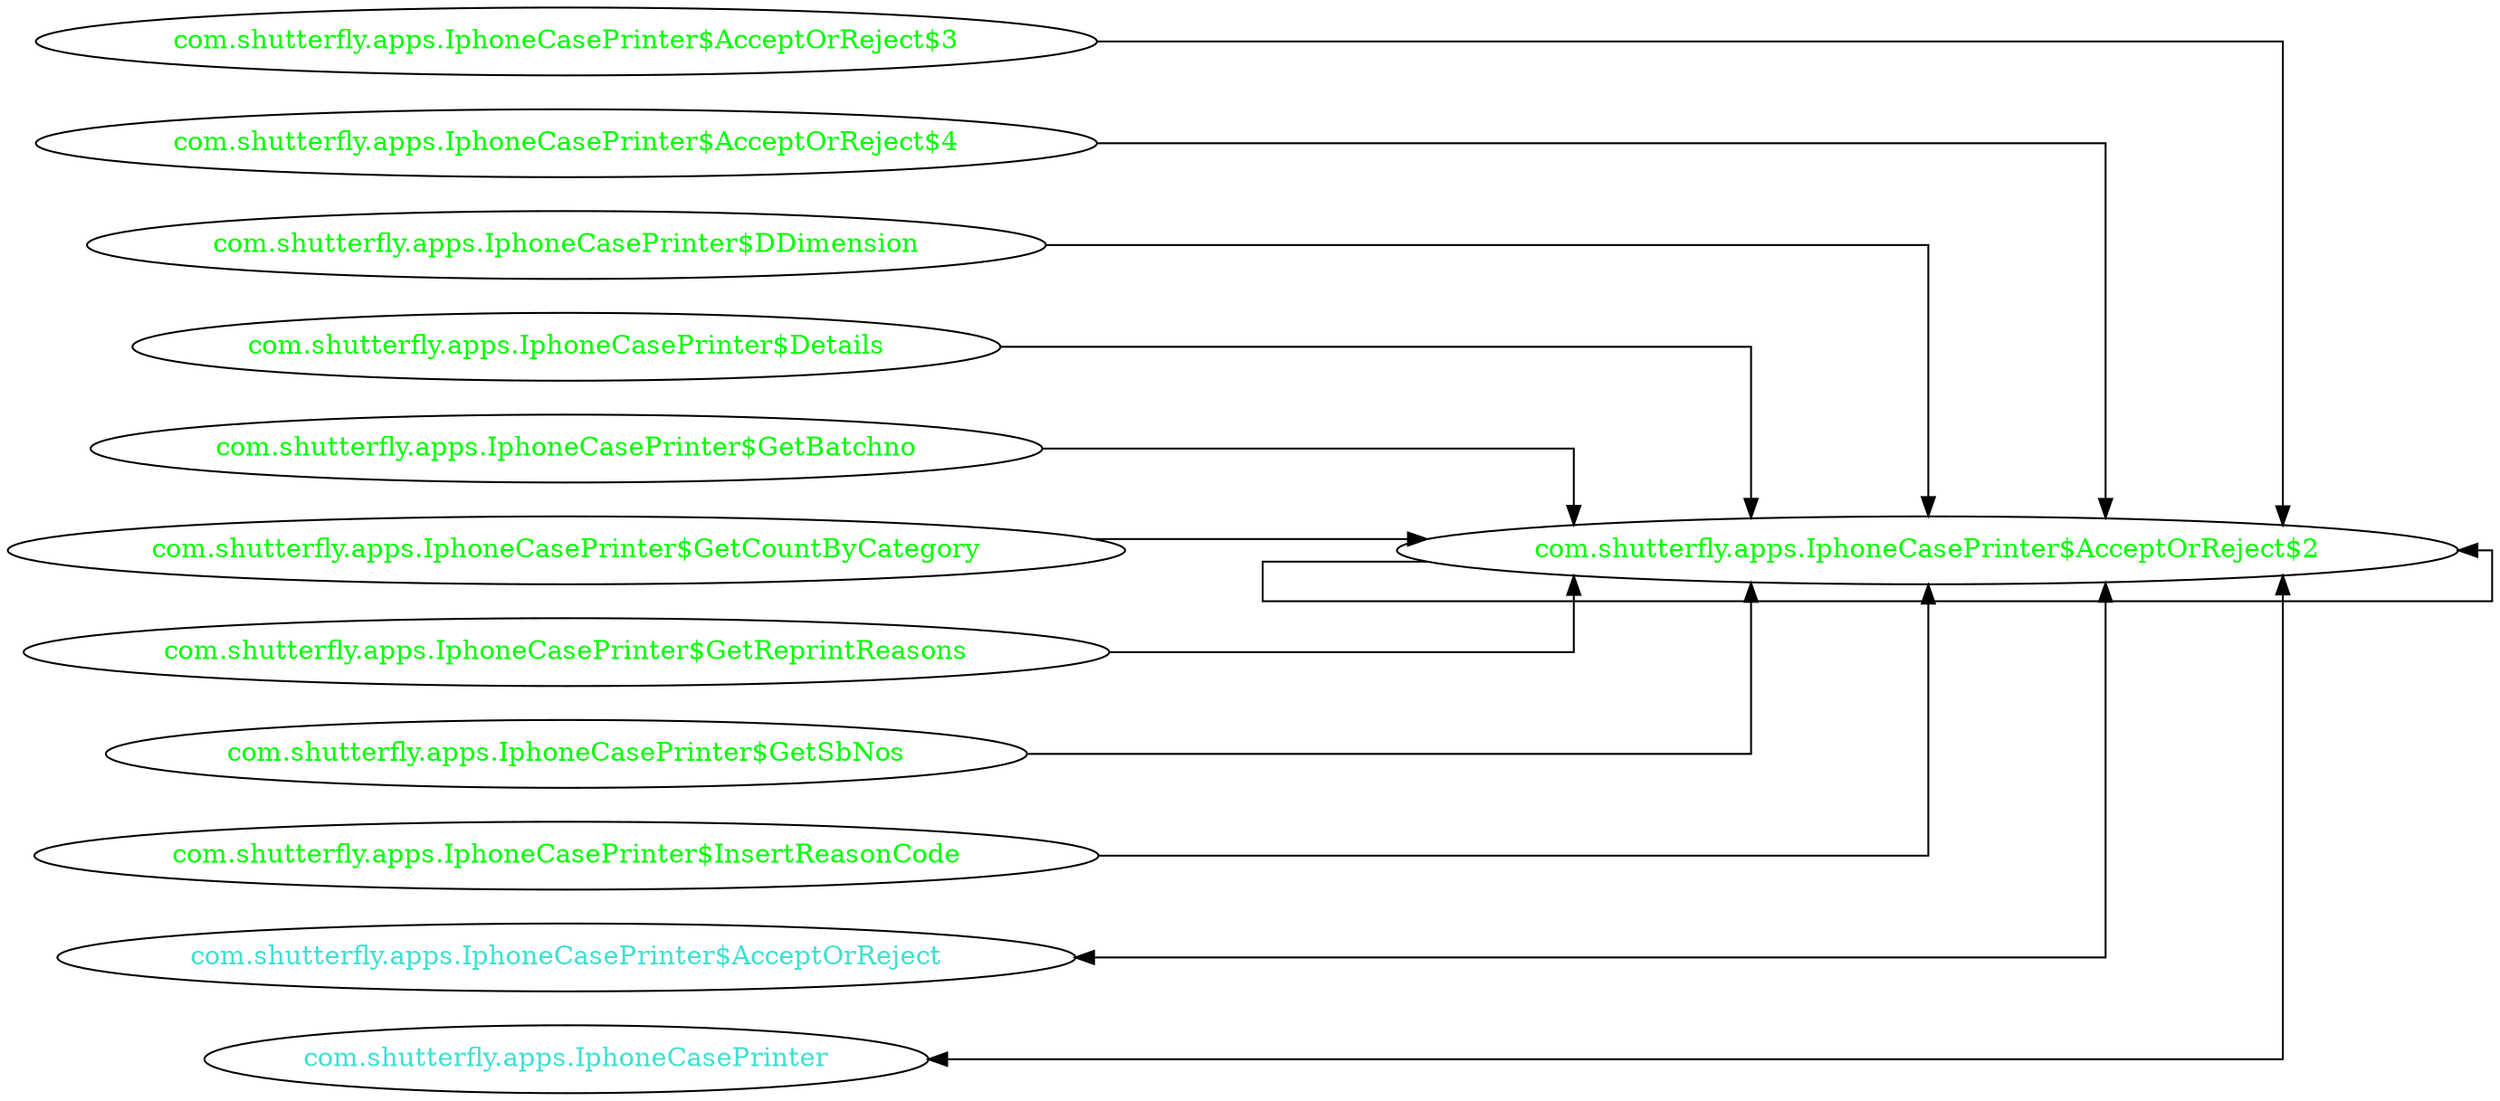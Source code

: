digraph dependencyGraph {
 concentrate=true;
 ranksep="2.0";
 rankdir="LR"; 
 splines="ortho";
"com.shutterfly.apps.IphoneCasePrinter$AcceptOrReject$2" [fontcolor="red"];
"com.shutterfly.apps.IphoneCasePrinter$AcceptOrReject$2" [ fontcolor="green" ];
"com.shutterfly.apps.IphoneCasePrinter$AcceptOrReject$2"->"com.shutterfly.apps.IphoneCasePrinter$AcceptOrReject$2";
"com.shutterfly.apps.IphoneCasePrinter$AcceptOrReject$3" [ fontcolor="green" ];
"com.shutterfly.apps.IphoneCasePrinter$AcceptOrReject$3"->"com.shutterfly.apps.IphoneCasePrinter$AcceptOrReject$2";
"com.shutterfly.apps.IphoneCasePrinter$AcceptOrReject$4" [ fontcolor="green" ];
"com.shutterfly.apps.IphoneCasePrinter$AcceptOrReject$4"->"com.shutterfly.apps.IphoneCasePrinter$AcceptOrReject$2";
"com.shutterfly.apps.IphoneCasePrinter$DDimension" [ fontcolor="green" ];
"com.shutterfly.apps.IphoneCasePrinter$DDimension"->"com.shutterfly.apps.IphoneCasePrinter$AcceptOrReject$2";
"com.shutterfly.apps.IphoneCasePrinter$Details" [ fontcolor="green" ];
"com.shutterfly.apps.IphoneCasePrinter$Details"->"com.shutterfly.apps.IphoneCasePrinter$AcceptOrReject$2";
"com.shutterfly.apps.IphoneCasePrinter$GetBatchno" [ fontcolor="green" ];
"com.shutterfly.apps.IphoneCasePrinter$GetBatchno"->"com.shutterfly.apps.IphoneCasePrinter$AcceptOrReject$2";
"com.shutterfly.apps.IphoneCasePrinter$GetCountByCategory" [ fontcolor="green" ];
"com.shutterfly.apps.IphoneCasePrinter$GetCountByCategory"->"com.shutterfly.apps.IphoneCasePrinter$AcceptOrReject$2";
"com.shutterfly.apps.IphoneCasePrinter$GetReprintReasons" [ fontcolor="green" ];
"com.shutterfly.apps.IphoneCasePrinter$GetReprintReasons"->"com.shutterfly.apps.IphoneCasePrinter$AcceptOrReject$2";
"com.shutterfly.apps.IphoneCasePrinter$GetSbNos" [ fontcolor="green" ];
"com.shutterfly.apps.IphoneCasePrinter$GetSbNos"->"com.shutterfly.apps.IphoneCasePrinter$AcceptOrReject$2";
"com.shutterfly.apps.IphoneCasePrinter$InsertReasonCode" [ fontcolor="green" ];
"com.shutterfly.apps.IphoneCasePrinter$InsertReasonCode"->"com.shutterfly.apps.IphoneCasePrinter$AcceptOrReject$2";
"com.shutterfly.apps.IphoneCasePrinter$AcceptOrReject" [ fontcolor="turquoise" ];
"com.shutterfly.apps.IphoneCasePrinter$AcceptOrReject"->"com.shutterfly.apps.IphoneCasePrinter$AcceptOrReject$2" [dir=both];
"com.shutterfly.apps.IphoneCasePrinter" [ fontcolor="turquoise" ];
"com.shutterfly.apps.IphoneCasePrinter"->"com.shutterfly.apps.IphoneCasePrinter$AcceptOrReject$2" [dir=both];
}